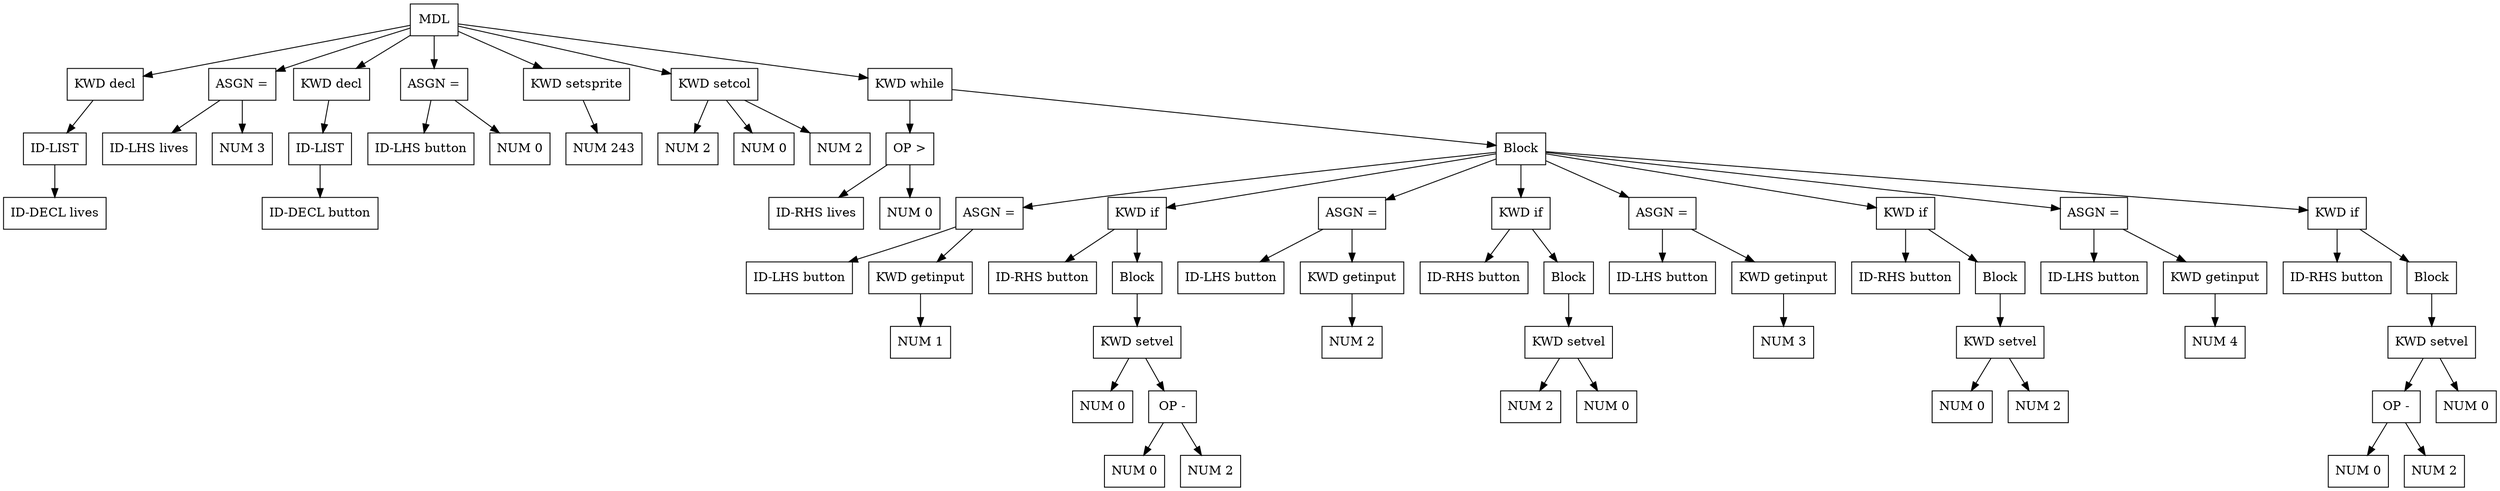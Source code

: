 digraph G {
node [shape = circle];
node29 [ uuid = "5abb647f-03ae-420f-abbb-d78c5acb867f" shape = "record" label = "MDL " ];
node30 [ uuid = "2e777b48-cc12-4f57-91ae-907f71f83d9f" shape = "record" label = "KWD decl" ];
node31 [ uuid = "1fe4941b-007c-44e5-b6bc-d8e329bb74d1" shape = "record" label = "ID-LIST " ];
node32 [ uuid = "055a216f-8dc1-467c-8f97-5f3a055fd823" shape = "record" label = "ID-DECL lives" ];
node31 -> node32;
node30 -> node31;
node29 -> node30;
node34 [ uuid = "24679850-6b29-43fd-b862-518457a91fc2" shape = "record" label = "ASGN =" ];
node33 [ uuid = "d6866fec-b7f0-4279-ae9d-8821b60b9b17" shape = "record" label = "ID-LHS lives" ];
node34 -> node33;
node35 [ uuid = "383d9eda-187b-4198-8b5e-71836baebb9b" shape = "record" label = "NUM 3" ];
node34 -> node35;
node29 -> node34;
node36 [ uuid = "1f293a4a-ad8e-4d39-853d-387da4cc699f" shape = "record" label = "KWD decl" ];
node37 [ uuid = "228cb774-ced1-48d1-83b6-abc556c9b074" shape = "record" label = "ID-LIST " ];
node38 [ uuid = "1ddd047d-de0d-47be-9687-0d8de0837324" shape = "record" label = "ID-DECL button" ];
node37 -> node38;
node36 -> node37;
node29 -> node36;
node40 [ uuid = "f3e35846-a9ed-43da-87eb-b71ed6a5f3c8" shape = "record" label = "ASGN =" ];
node39 [ uuid = "f01ca6b6-30d4-4805-a9f9-2f496587a22c" shape = "record" label = "ID-LHS button" ];
node40 -> node39;
node41 [ uuid = "8faef07b-7999-40a2-8840-3a6f25054099" shape = "record" label = "NUM 0" ];
node40 -> node41;
node29 -> node40;
node42 [ uuid = "c2f11e90-d045-4875-9d79-db4a5abfd80a" shape = "record" label = "KWD setsprite" ];
node43 [ uuid = "95208475-7edf-47ff-9238-05a1483f9c9c" shape = "record" label = "NUM 243" ];
node42 -> node43;
node29 -> node42;
node44 [ uuid = "2bfbf45f-8963-4b1f-8759-514ac962ca05" shape = "record" label = "KWD setcol" ];
node45 [ uuid = "0dfe24bd-fe33-43d8-8297-52fec953c424" shape = "record" label = "NUM 2" ];
node44 -> node45;
node46 [ uuid = "79becae7-7a1e-48c2-acbb-1608a2d50aa3" shape = "record" label = "NUM 0" ];
node44 -> node46;
node47 [ uuid = "a7b4c300-1fb8-4245-bff8-c192ef413827" shape = "record" label = "NUM 2" ];
node44 -> node47;
node29 -> node44;
node48 [ uuid = "6902f8c6-1965-40fa-a48a-a0e4bdd6795c" shape = "record" label = "KWD while" ];
node50 [ uuid = "e8c93afd-4333-44ef-9f31-abef2345bd60" shape = "record" label = "OP \>" ];
node49 [ uuid = "5260f147-64c7-4951-99d8-8ebad790e99f" shape = "record" label = "ID-RHS lives" ];
node50 -> node49;
node51 [ uuid = "428b079f-0d3d-4609-8594-c65e13b64395" shape = "record" label = "NUM 0" ];
node50 -> node51;
node48 -> node50;
node52 [ uuid = "49597bf2-df61-41eb-891a-240e65ca87ef" shape = "record" label = "Block " ];
node54 [ uuid = "d3543e7a-b12b-4f09-b7c8-ec353194719a" shape = "record" label = "ASGN =" ];
node53 [ uuid = "3d75b813-0e60-4755-a327-9a63afb98f18" shape = "record" label = "ID-LHS button" ];
node54 -> node53;
node55 [ uuid = "4df1f641-8fa7-4885-9027-5a9828aa7c5c" shape = "record" label = "KWD getinput" ];
node56 [ uuid = "809e186a-5da3-4f76-a563-7f7f8c005d5a" shape = "record" label = "NUM 1" ];
node55 -> node56;
node54 -> node55;
node52 -> node54;
node57 [ uuid = "7c29b95e-7364-4042-b918-856816d245df" shape = "record" label = "KWD if" ];
node58 [ uuid = "648ca04a-a0b6-4b41-b012-057fcf5979d8" shape = "record" label = "ID-RHS button" ];
node57 -> node58;
node59 [ uuid = "f872ee58-b2ef-4b02-9d16-3390ef7bfaa9" shape = "record" label = "Block " ];
node60 [ uuid = "7528e0be-06d4-43af-8bb4-90c795d9848d" shape = "record" label = "KWD setvel" ];
node61 [ uuid = "86f96a0c-ba5e-4406-8074-ca10d525de3c" shape = "record" label = "NUM 0" ];
node60 -> node61;
node63 [ uuid = "5567a779-ead9-4776-99d5-23fd8441bd08" shape = "record" label = "OP -" ];
node62 [ uuid = "da3c8779-c07c-406e-9f12-8af83329a120" shape = "record" label = "NUM 0" ];
node63 -> node62;
node64 [ uuid = "5f104e02-0dae-4ea6-b8c2-cabee5353eeb" shape = "record" label = "NUM 2" ];
node63 -> node64;
node60 -> node63;
node59 -> node60;
node57 -> node59;
node52 -> node57;
node66 [ uuid = "0ed80cc5-314f-4439-81bb-6da5414c363a" shape = "record" label = "ASGN =" ];
node65 [ uuid = "403542b8-0e6d-48fd-94ae-027891d019cb" shape = "record" label = "ID-LHS button" ];
node66 -> node65;
node67 [ uuid = "4be023b7-1481-4f6c-976c-b47e7b36ee24" shape = "record" label = "KWD getinput" ];
node68 [ uuid = "3a6275db-eff5-46a5-9532-4817aa3e2dfe" shape = "record" label = "NUM 2" ];
node67 -> node68;
node66 -> node67;
node52 -> node66;
node69 [ uuid = "af1c76b7-6d80-4811-91fa-ac5a1ccd1775" shape = "record" label = "KWD if" ];
node70 [ uuid = "b97175a5-054b-408d-bb79-d1059bd8cab9" shape = "record" label = "ID-RHS button" ];
node69 -> node70;
node71 [ uuid = "c5a3a6c7-cecd-40f4-9035-1a89af147977" shape = "record" label = "Block " ];
node72 [ uuid = "0d985b11-23d5-41c6-9579-f139bc52db7e" shape = "record" label = "KWD setvel" ];
node73 [ uuid = "d6239ae5-7ef5-4db2-82b4-b6212852ba90" shape = "record" label = "NUM 2" ];
node72 -> node73;
node74 [ uuid = "f5eb9706-2f35-4f8c-bb47-c657e0868bbf" shape = "record" label = "NUM 0" ];
node72 -> node74;
node71 -> node72;
node69 -> node71;
node52 -> node69;
node76 [ uuid = "ca450b71-e0f8-47a9-bb99-e032a78b40b7" shape = "record" label = "ASGN =" ];
node75 [ uuid = "71abb421-fce8-4b5c-9775-e8102d54fa5f" shape = "record" label = "ID-LHS button" ];
node76 -> node75;
node77 [ uuid = "39160f8b-9e72-4303-8046-8cece0fddd31" shape = "record" label = "KWD getinput" ];
node78 [ uuid = "b0fd3ee6-d2bc-4024-a49a-63218cbbd73c" shape = "record" label = "NUM 3" ];
node77 -> node78;
node76 -> node77;
node52 -> node76;
node79 [ uuid = "ac862175-c5fb-40d8-baf8-3bb4402a4799" shape = "record" label = "KWD if" ];
node80 [ uuid = "bc187fee-b93e-4e16-9d0a-10fb7cf06d93" shape = "record" label = "ID-RHS button" ];
node79 -> node80;
node81 [ uuid = "ae9ce339-2427-4d40-9352-b087d28fed00" shape = "record" label = "Block " ];
node82 [ uuid = "3dcda846-1256-4801-b5ee-f5259b8881e6" shape = "record" label = "KWD setvel" ];
node83 [ uuid = "7d9222ef-fe9a-4bdd-a7d1-f97603daba0d" shape = "record" label = "NUM 0" ];
node82 -> node83;
node84 [ uuid = "21b94fa5-ca18-487a-834a-8972784734d1" shape = "record" label = "NUM 2" ];
node82 -> node84;
node81 -> node82;
node79 -> node81;
node52 -> node79;
node86 [ uuid = "2eedae29-01f5-4e7c-9694-fd3af42aa652" shape = "record" label = "ASGN =" ];
node85 [ uuid = "bfecccb0-843d-486f-a069-0d33335be5c6" shape = "record" label = "ID-LHS button" ];
node86 -> node85;
node87 [ uuid = "a1489dd4-654a-429c-9820-2fc0f23b300a" shape = "record" label = "KWD getinput" ];
node88 [ uuid = "d17bfa1b-50f1-4949-af9a-acbe7b2520c0" shape = "record" label = "NUM 4" ];
node87 -> node88;
node86 -> node87;
node52 -> node86;
node89 [ uuid = "8ded2464-8238-49bf-8077-7253be2d389f" shape = "record" label = "KWD if" ];
node90 [ uuid = "b8d0a6c4-c221-4637-b34d-618f99144c14" shape = "record" label = "ID-RHS button" ];
node89 -> node90;
node91 [ uuid = "1a9e87e0-abea-44aa-a1ea-6a94675b7257" shape = "record" label = "Block " ];
node92 [ uuid = "aa045f15-7404-49f2-98d2-ad328895f3e3" shape = "record" label = "KWD setvel" ];
node94 [ uuid = "9fc2915d-e557-4267-8517-7a5ee1e57fc2" shape = "record" label = "OP -" ];
node93 [ uuid = "6af0fa7a-22ec-4d7b-acae-79859564a255" shape = "record" label = "NUM 0" ];
node94 -> node93;
node95 [ uuid = "578a6db1-c344-451a-9017-86b6f65ef3c8" shape = "record" label = "NUM 2" ];
node94 -> node95;
node92 -> node94;
node96 [ uuid = "e72199c5-50f3-44ec-925b-b6ebce4da2e8" shape = "record" label = "NUM 0" ];
node92 -> node96;
node91 -> node92;
node89 -> node91;
node52 -> node89;
node48 -> node52;
node29 -> node48;
}
